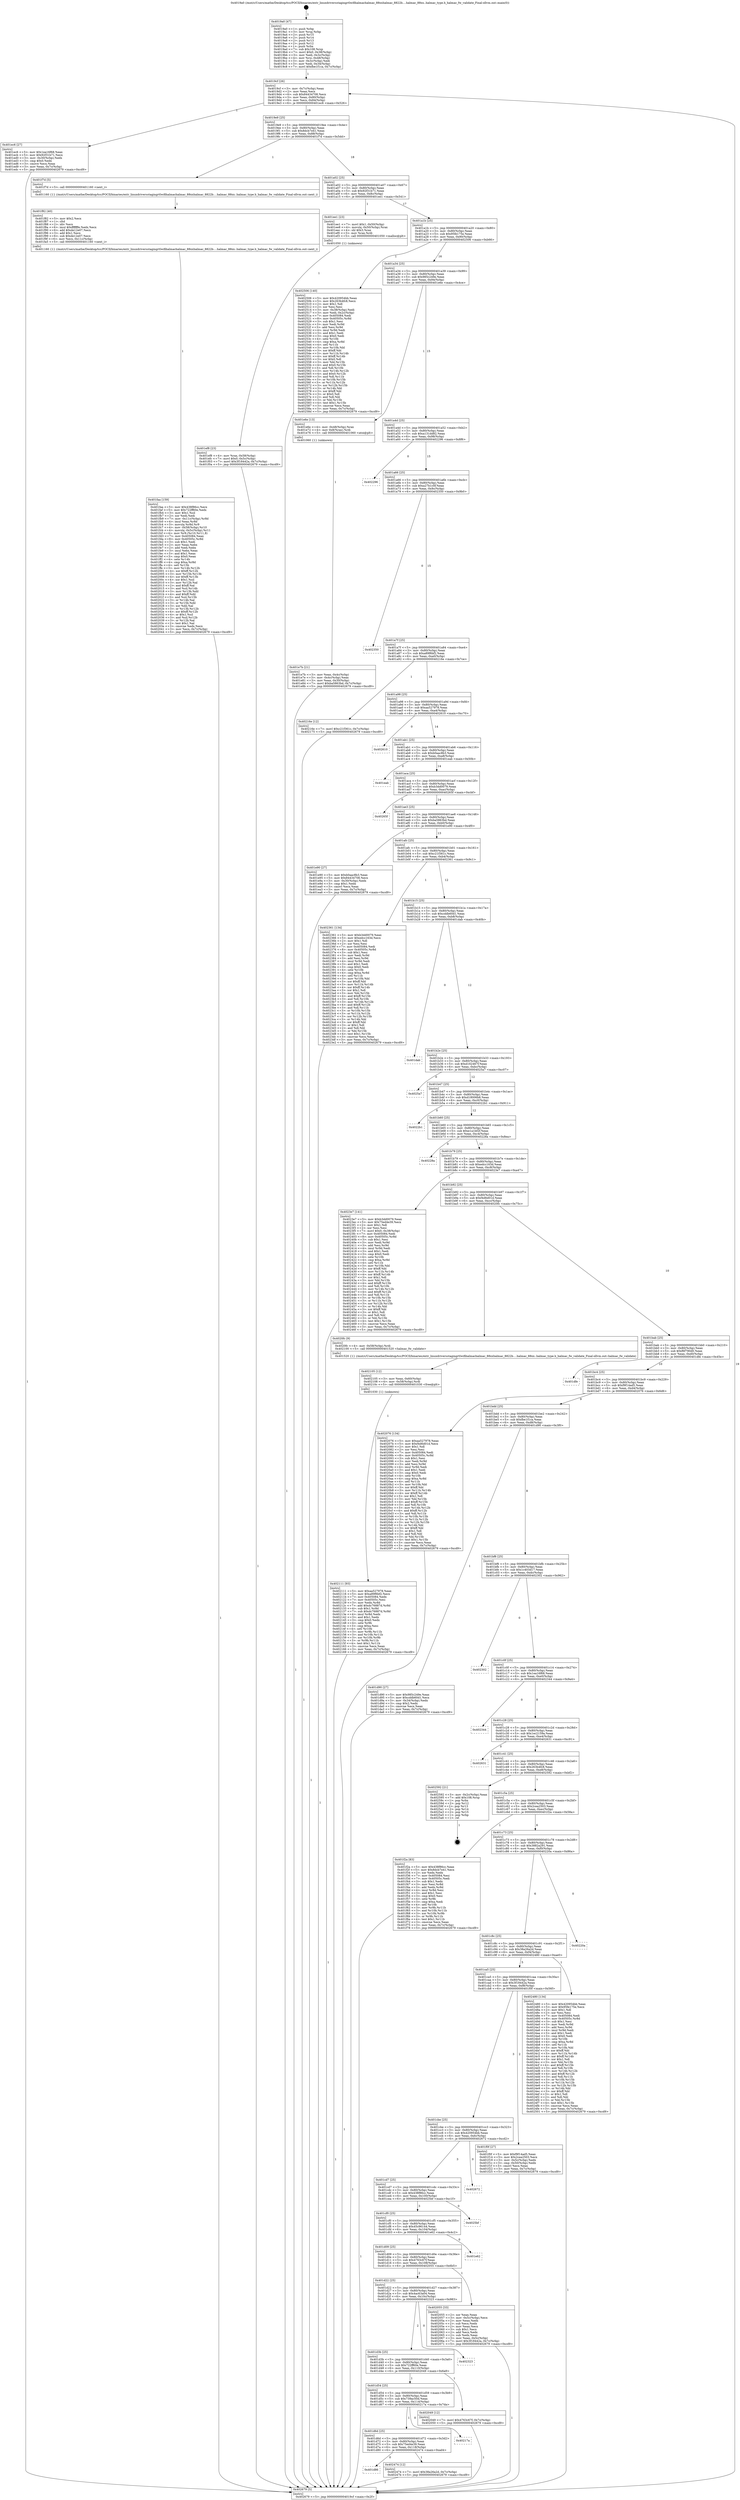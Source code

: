 digraph "0x4019a0" {
  label = "0x4019a0 (/mnt/c/Users/mathe/Desktop/tcc/POCII/binaries/extr_linuxdriversstagingrtlwifihalmachalmac_88xxhalmac_8822b....halmac_88xx..halmac_type.h_halmac_fw_validate_Final-ollvm.out::main(0))"
  labelloc = "t"
  node[shape=record]

  Entry [label="",width=0.3,height=0.3,shape=circle,fillcolor=black,style=filled]
  "0x4019cf" [label="{
     0x4019cf [26]\l
     | [instrs]\l
     &nbsp;&nbsp;0x4019cf \<+3\>: mov -0x7c(%rbp),%eax\l
     &nbsp;&nbsp;0x4019d2 \<+2\>: mov %eax,%ecx\l
     &nbsp;&nbsp;0x4019d4 \<+6\>: sub $0x84434708,%ecx\l
     &nbsp;&nbsp;0x4019da \<+3\>: mov %eax,-0x80(%rbp)\l
     &nbsp;&nbsp;0x4019dd \<+6\>: mov %ecx,-0x84(%rbp)\l
     &nbsp;&nbsp;0x4019e3 \<+6\>: je 0000000000401ec6 \<main+0x526\>\l
  }"]
  "0x401ec6" [label="{
     0x401ec6 [27]\l
     | [instrs]\l
     &nbsp;&nbsp;0x401ec6 \<+5\>: mov $0x1ea16f68,%eax\l
     &nbsp;&nbsp;0x401ecb \<+5\>: mov $0x92f31b71,%ecx\l
     &nbsp;&nbsp;0x401ed0 \<+3\>: mov -0x30(%rbp),%edx\l
     &nbsp;&nbsp;0x401ed3 \<+3\>: cmp $0x0,%edx\l
     &nbsp;&nbsp;0x401ed6 \<+3\>: cmove %ecx,%eax\l
     &nbsp;&nbsp;0x401ed9 \<+3\>: mov %eax,-0x7c(%rbp)\l
     &nbsp;&nbsp;0x401edc \<+5\>: jmp 0000000000402679 \<main+0xcd9\>\l
  }"]
  "0x4019e9" [label="{
     0x4019e9 [25]\l
     | [instrs]\l
     &nbsp;&nbsp;0x4019e9 \<+5\>: jmp 00000000004019ee \<main+0x4e\>\l
     &nbsp;&nbsp;0x4019ee \<+3\>: mov -0x80(%rbp),%eax\l
     &nbsp;&nbsp;0x4019f1 \<+5\>: sub $0x8dcb7e41,%eax\l
     &nbsp;&nbsp;0x4019f6 \<+6\>: mov %eax,-0x88(%rbp)\l
     &nbsp;&nbsp;0x4019fc \<+6\>: je 0000000000401f7d \<main+0x5dd\>\l
  }"]
  Exit [label="",width=0.3,height=0.3,shape=circle,fillcolor=black,style=filled,peripheries=2]
  "0x401f7d" [label="{
     0x401f7d [5]\l
     | [instrs]\l
     &nbsp;&nbsp;0x401f7d \<+5\>: call 0000000000401160 \<next_i\>\l
     | [calls]\l
     &nbsp;&nbsp;0x401160 \{1\} (/mnt/c/Users/mathe/Desktop/tcc/POCII/binaries/extr_linuxdriversstagingrtlwifihalmachalmac_88xxhalmac_8822b....halmac_88xx..halmac_type.h_halmac_fw_validate_Final-ollvm.out::next_i)\l
  }"]
  "0x401a02" [label="{
     0x401a02 [25]\l
     | [instrs]\l
     &nbsp;&nbsp;0x401a02 \<+5\>: jmp 0000000000401a07 \<main+0x67\>\l
     &nbsp;&nbsp;0x401a07 \<+3\>: mov -0x80(%rbp),%eax\l
     &nbsp;&nbsp;0x401a0a \<+5\>: sub $0x92f31b71,%eax\l
     &nbsp;&nbsp;0x401a0f \<+6\>: mov %eax,-0x8c(%rbp)\l
     &nbsp;&nbsp;0x401a15 \<+6\>: je 0000000000401ee1 \<main+0x541\>\l
  }"]
  "0x401d86" [label="{
     0x401d86\l
  }", style=dashed]
  "0x401ee1" [label="{
     0x401ee1 [23]\l
     | [instrs]\l
     &nbsp;&nbsp;0x401ee1 \<+7\>: movl $0x1,-0x50(%rbp)\l
     &nbsp;&nbsp;0x401ee8 \<+4\>: movslq -0x50(%rbp),%rax\l
     &nbsp;&nbsp;0x401eec \<+4\>: shl $0x3,%rax\l
     &nbsp;&nbsp;0x401ef0 \<+3\>: mov %rax,%rdi\l
     &nbsp;&nbsp;0x401ef3 \<+5\>: call 0000000000401050 \<malloc@plt\>\l
     | [calls]\l
     &nbsp;&nbsp;0x401050 \{1\} (unknown)\l
  }"]
  "0x401a1b" [label="{
     0x401a1b [25]\l
     | [instrs]\l
     &nbsp;&nbsp;0x401a1b \<+5\>: jmp 0000000000401a20 \<main+0x80\>\l
     &nbsp;&nbsp;0x401a20 \<+3\>: mov -0x80(%rbp),%eax\l
     &nbsp;&nbsp;0x401a23 \<+5\>: sub $0x95fe175e,%eax\l
     &nbsp;&nbsp;0x401a28 \<+6\>: mov %eax,-0x90(%rbp)\l
     &nbsp;&nbsp;0x401a2e \<+6\>: je 0000000000402506 \<main+0xb66\>\l
  }"]
  "0x402474" [label="{
     0x402474 [12]\l
     | [instrs]\l
     &nbsp;&nbsp;0x402474 \<+7\>: movl $0x38a26a2d,-0x7c(%rbp)\l
     &nbsp;&nbsp;0x40247b \<+5\>: jmp 0000000000402679 \<main+0xcd9\>\l
  }"]
  "0x402506" [label="{
     0x402506 [140]\l
     | [instrs]\l
     &nbsp;&nbsp;0x402506 \<+5\>: mov $0x420954bb,%eax\l
     &nbsp;&nbsp;0x40250b \<+5\>: mov $0x263b4fc8,%ecx\l
     &nbsp;&nbsp;0x402510 \<+2\>: mov $0x1,%dl\l
     &nbsp;&nbsp;0x402512 \<+2\>: xor %esi,%esi\l
     &nbsp;&nbsp;0x402514 \<+3\>: mov -0x38(%rbp),%edi\l
     &nbsp;&nbsp;0x402517 \<+3\>: mov %edi,-0x2c(%rbp)\l
     &nbsp;&nbsp;0x40251a \<+7\>: mov 0x405084,%edi\l
     &nbsp;&nbsp;0x402521 \<+8\>: mov 0x40505c,%r8d\l
     &nbsp;&nbsp;0x402529 \<+3\>: sub $0x1,%esi\l
     &nbsp;&nbsp;0x40252c \<+3\>: mov %edi,%r9d\l
     &nbsp;&nbsp;0x40252f \<+3\>: add %esi,%r9d\l
     &nbsp;&nbsp;0x402532 \<+4\>: imul %r9d,%edi\l
     &nbsp;&nbsp;0x402536 \<+3\>: and $0x1,%edi\l
     &nbsp;&nbsp;0x402539 \<+3\>: cmp $0x0,%edi\l
     &nbsp;&nbsp;0x40253c \<+4\>: sete %r10b\l
     &nbsp;&nbsp;0x402540 \<+4\>: cmp $0xa,%r8d\l
     &nbsp;&nbsp;0x402544 \<+4\>: setl %r11b\l
     &nbsp;&nbsp;0x402548 \<+3\>: mov %r10b,%bl\l
     &nbsp;&nbsp;0x40254b \<+3\>: xor $0xff,%bl\l
     &nbsp;&nbsp;0x40254e \<+3\>: mov %r11b,%r14b\l
     &nbsp;&nbsp;0x402551 \<+4\>: xor $0xff,%r14b\l
     &nbsp;&nbsp;0x402555 \<+3\>: xor $0x0,%dl\l
     &nbsp;&nbsp;0x402558 \<+3\>: mov %bl,%r15b\l
     &nbsp;&nbsp;0x40255b \<+4\>: and $0x0,%r15b\l
     &nbsp;&nbsp;0x40255f \<+3\>: and %dl,%r10b\l
     &nbsp;&nbsp;0x402562 \<+3\>: mov %r14b,%r12b\l
     &nbsp;&nbsp;0x402565 \<+4\>: and $0x0,%r12b\l
     &nbsp;&nbsp;0x402569 \<+3\>: and %dl,%r11b\l
     &nbsp;&nbsp;0x40256c \<+3\>: or %r10b,%r15b\l
     &nbsp;&nbsp;0x40256f \<+3\>: or %r11b,%r12b\l
     &nbsp;&nbsp;0x402572 \<+3\>: xor %r12b,%r15b\l
     &nbsp;&nbsp;0x402575 \<+3\>: or %r14b,%bl\l
     &nbsp;&nbsp;0x402578 \<+3\>: xor $0xff,%bl\l
     &nbsp;&nbsp;0x40257b \<+3\>: or $0x0,%dl\l
     &nbsp;&nbsp;0x40257e \<+2\>: and %dl,%bl\l
     &nbsp;&nbsp;0x402580 \<+3\>: or %bl,%r15b\l
     &nbsp;&nbsp;0x402583 \<+4\>: test $0x1,%r15b\l
     &nbsp;&nbsp;0x402587 \<+3\>: cmovne %ecx,%eax\l
     &nbsp;&nbsp;0x40258a \<+3\>: mov %eax,-0x7c(%rbp)\l
     &nbsp;&nbsp;0x40258d \<+5\>: jmp 0000000000402679 \<main+0xcd9\>\l
  }"]
  "0x401a34" [label="{
     0x401a34 [25]\l
     | [instrs]\l
     &nbsp;&nbsp;0x401a34 \<+5\>: jmp 0000000000401a39 \<main+0x99\>\l
     &nbsp;&nbsp;0x401a39 \<+3\>: mov -0x80(%rbp),%eax\l
     &nbsp;&nbsp;0x401a3c \<+5\>: sub $0x985c249e,%eax\l
     &nbsp;&nbsp;0x401a41 \<+6\>: mov %eax,-0x94(%rbp)\l
     &nbsp;&nbsp;0x401a47 \<+6\>: je 0000000000401e6e \<main+0x4ce\>\l
  }"]
  "0x401d6d" [label="{
     0x401d6d [25]\l
     | [instrs]\l
     &nbsp;&nbsp;0x401d6d \<+5\>: jmp 0000000000401d72 \<main+0x3d2\>\l
     &nbsp;&nbsp;0x401d72 \<+3\>: mov -0x80(%rbp),%eax\l
     &nbsp;&nbsp;0x401d75 \<+5\>: sub $0x75ed4e39,%eax\l
     &nbsp;&nbsp;0x401d7a \<+6\>: mov %eax,-0x118(%rbp)\l
     &nbsp;&nbsp;0x401d80 \<+6\>: je 0000000000402474 \<main+0xad4\>\l
  }"]
  "0x401e6e" [label="{
     0x401e6e [13]\l
     | [instrs]\l
     &nbsp;&nbsp;0x401e6e \<+4\>: mov -0x48(%rbp),%rax\l
     &nbsp;&nbsp;0x401e72 \<+4\>: mov 0x8(%rax),%rdi\l
     &nbsp;&nbsp;0x401e76 \<+5\>: call 0000000000401060 \<atoi@plt\>\l
     | [calls]\l
     &nbsp;&nbsp;0x401060 \{1\} (unknown)\l
  }"]
  "0x401a4d" [label="{
     0x401a4d [25]\l
     | [instrs]\l
     &nbsp;&nbsp;0x401a4d \<+5\>: jmp 0000000000401a52 \<main+0xb2\>\l
     &nbsp;&nbsp;0x401a52 \<+3\>: mov -0x80(%rbp),%eax\l
     &nbsp;&nbsp;0x401a55 \<+5\>: sub $0xa131dd82,%eax\l
     &nbsp;&nbsp;0x401a5a \<+6\>: mov %eax,-0x98(%rbp)\l
     &nbsp;&nbsp;0x401a60 \<+6\>: je 0000000000402296 \<main+0x8f6\>\l
  }"]
  "0x40217a" [label="{
     0x40217a\l
  }", style=dashed]
  "0x402296" [label="{
     0x402296\l
  }", style=dashed]
  "0x401a66" [label="{
     0x401a66 [25]\l
     | [instrs]\l
     &nbsp;&nbsp;0x401a66 \<+5\>: jmp 0000000000401a6b \<main+0xcb\>\l
     &nbsp;&nbsp;0x401a6b \<+3\>: mov -0x80(%rbp),%eax\l
     &nbsp;&nbsp;0x401a6e \<+5\>: sub $0xa27b1c0f,%eax\l
     &nbsp;&nbsp;0x401a73 \<+6\>: mov %eax,-0x9c(%rbp)\l
     &nbsp;&nbsp;0x401a79 \<+6\>: je 0000000000402350 \<main+0x9b0\>\l
  }"]
  "0x402111" [label="{
     0x402111 [93]\l
     | [instrs]\l
     &nbsp;&nbsp;0x402111 \<+5\>: mov $0xaa527978,%eax\l
     &nbsp;&nbsp;0x402116 \<+5\>: mov $0xa89f6bf2,%ecx\l
     &nbsp;&nbsp;0x40211b \<+7\>: mov 0x405084,%edx\l
     &nbsp;&nbsp;0x402122 \<+7\>: mov 0x40505c,%esi\l
     &nbsp;&nbsp;0x402129 \<+3\>: mov %edx,%r8d\l
     &nbsp;&nbsp;0x40212c \<+7\>: add $0xdc76887d,%r8d\l
     &nbsp;&nbsp;0x402133 \<+4\>: sub $0x1,%r8d\l
     &nbsp;&nbsp;0x402137 \<+7\>: sub $0xdc76887d,%r8d\l
     &nbsp;&nbsp;0x40213e \<+4\>: imul %r8d,%edx\l
     &nbsp;&nbsp;0x402142 \<+3\>: and $0x1,%edx\l
     &nbsp;&nbsp;0x402145 \<+3\>: cmp $0x0,%edx\l
     &nbsp;&nbsp;0x402148 \<+4\>: sete %r9b\l
     &nbsp;&nbsp;0x40214c \<+3\>: cmp $0xa,%esi\l
     &nbsp;&nbsp;0x40214f \<+4\>: setl %r10b\l
     &nbsp;&nbsp;0x402153 \<+3\>: mov %r9b,%r11b\l
     &nbsp;&nbsp;0x402156 \<+3\>: and %r10b,%r11b\l
     &nbsp;&nbsp;0x402159 \<+3\>: xor %r10b,%r9b\l
     &nbsp;&nbsp;0x40215c \<+3\>: or %r9b,%r11b\l
     &nbsp;&nbsp;0x40215f \<+4\>: test $0x1,%r11b\l
     &nbsp;&nbsp;0x402163 \<+3\>: cmovne %ecx,%eax\l
     &nbsp;&nbsp;0x402166 \<+3\>: mov %eax,-0x7c(%rbp)\l
     &nbsp;&nbsp;0x402169 \<+5\>: jmp 0000000000402679 \<main+0xcd9\>\l
  }"]
  "0x402350" [label="{
     0x402350\l
  }", style=dashed]
  "0x401a7f" [label="{
     0x401a7f [25]\l
     | [instrs]\l
     &nbsp;&nbsp;0x401a7f \<+5\>: jmp 0000000000401a84 \<main+0xe4\>\l
     &nbsp;&nbsp;0x401a84 \<+3\>: mov -0x80(%rbp),%eax\l
     &nbsp;&nbsp;0x401a87 \<+5\>: sub $0xa89f6bf2,%eax\l
     &nbsp;&nbsp;0x401a8c \<+6\>: mov %eax,-0xa0(%rbp)\l
     &nbsp;&nbsp;0x401a92 \<+6\>: je 000000000040216e \<main+0x7ce\>\l
  }"]
  "0x402105" [label="{
     0x402105 [12]\l
     | [instrs]\l
     &nbsp;&nbsp;0x402105 \<+3\>: mov %eax,-0x60(%rbp)\l
     &nbsp;&nbsp;0x402108 \<+4\>: mov -0x58(%rbp),%rdi\l
     &nbsp;&nbsp;0x40210c \<+5\>: call 0000000000401030 \<free@plt\>\l
     | [calls]\l
     &nbsp;&nbsp;0x401030 \{1\} (unknown)\l
  }"]
  "0x40216e" [label="{
     0x40216e [12]\l
     | [instrs]\l
     &nbsp;&nbsp;0x40216e \<+7\>: movl $0xc21f361c,-0x7c(%rbp)\l
     &nbsp;&nbsp;0x402175 \<+5\>: jmp 0000000000402679 \<main+0xcd9\>\l
  }"]
  "0x401a98" [label="{
     0x401a98 [25]\l
     | [instrs]\l
     &nbsp;&nbsp;0x401a98 \<+5\>: jmp 0000000000401a9d \<main+0xfd\>\l
     &nbsp;&nbsp;0x401a9d \<+3\>: mov -0x80(%rbp),%eax\l
     &nbsp;&nbsp;0x401aa0 \<+5\>: sub $0xaa527978,%eax\l
     &nbsp;&nbsp;0x401aa5 \<+6\>: mov %eax,-0xa4(%rbp)\l
     &nbsp;&nbsp;0x401aab \<+6\>: je 0000000000402610 \<main+0xc70\>\l
  }"]
  "0x401d54" [label="{
     0x401d54 [25]\l
     | [instrs]\l
     &nbsp;&nbsp;0x401d54 \<+5\>: jmp 0000000000401d59 \<main+0x3b9\>\l
     &nbsp;&nbsp;0x401d59 \<+3\>: mov -0x80(%rbp),%eax\l
     &nbsp;&nbsp;0x401d5c \<+5\>: sub $0x739ac50d,%eax\l
     &nbsp;&nbsp;0x401d61 \<+6\>: mov %eax,-0x114(%rbp)\l
     &nbsp;&nbsp;0x401d67 \<+6\>: je 000000000040217a \<main+0x7da\>\l
  }"]
  "0x402610" [label="{
     0x402610\l
  }", style=dashed]
  "0x401ab1" [label="{
     0x401ab1 [25]\l
     | [instrs]\l
     &nbsp;&nbsp;0x401ab1 \<+5\>: jmp 0000000000401ab6 \<main+0x116\>\l
     &nbsp;&nbsp;0x401ab6 \<+3\>: mov -0x80(%rbp),%eax\l
     &nbsp;&nbsp;0x401ab9 \<+5\>: sub $0xb0aac8b3,%eax\l
     &nbsp;&nbsp;0x401abe \<+6\>: mov %eax,-0xa8(%rbp)\l
     &nbsp;&nbsp;0x401ac4 \<+6\>: je 0000000000401eab \<main+0x50b\>\l
  }"]
  "0x402049" [label="{
     0x402049 [12]\l
     | [instrs]\l
     &nbsp;&nbsp;0x402049 \<+7\>: movl $0x4763c67f,-0x7c(%rbp)\l
     &nbsp;&nbsp;0x402050 \<+5\>: jmp 0000000000402679 \<main+0xcd9\>\l
  }"]
  "0x401eab" [label="{
     0x401eab\l
  }", style=dashed]
  "0x401aca" [label="{
     0x401aca [25]\l
     | [instrs]\l
     &nbsp;&nbsp;0x401aca \<+5\>: jmp 0000000000401acf \<main+0x12f\>\l
     &nbsp;&nbsp;0x401acf \<+3\>: mov -0x80(%rbp),%eax\l
     &nbsp;&nbsp;0x401ad2 \<+5\>: sub $0xb3dd0079,%eax\l
     &nbsp;&nbsp;0x401ad7 \<+6\>: mov %eax,-0xac(%rbp)\l
     &nbsp;&nbsp;0x401add \<+6\>: je 000000000040265f \<main+0xcbf\>\l
  }"]
  "0x401d3b" [label="{
     0x401d3b [25]\l
     | [instrs]\l
     &nbsp;&nbsp;0x401d3b \<+5\>: jmp 0000000000401d40 \<main+0x3a0\>\l
     &nbsp;&nbsp;0x401d40 \<+3\>: mov -0x80(%rbp),%eax\l
     &nbsp;&nbsp;0x401d43 \<+5\>: sub $0x722ff60e,%eax\l
     &nbsp;&nbsp;0x401d48 \<+6\>: mov %eax,-0x110(%rbp)\l
     &nbsp;&nbsp;0x401d4e \<+6\>: je 0000000000402049 \<main+0x6a9\>\l
  }"]
  "0x40265f" [label="{
     0x40265f\l
  }", style=dashed]
  "0x401ae3" [label="{
     0x401ae3 [25]\l
     | [instrs]\l
     &nbsp;&nbsp;0x401ae3 \<+5\>: jmp 0000000000401ae8 \<main+0x148\>\l
     &nbsp;&nbsp;0x401ae8 \<+3\>: mov -0x80(%rbp),%eax\l
     &nbsp;&nbsp;0x401aeb \<+5\>: sub $0xba5863bd,%eax\l
     &nbsp;&nbsp;0x401af0 \<+6\>: mov %eax,-0xb0(%rbp)\l
     &nbsp;&nbsp;0x401af6 \<+6\>: je 0000000000401e90 \<main+0x4f0\>\l
  }"]
  "0x402323" [label="{
     0x402323\l
  }", style=dashed]
  "0x401e90" [label="{
     0x401e90 [27]\l
     | [instrs]\l
     &nbsp;&nbsp;0x401e90 \<+5\>: mov $0xb0aac8b3,%eax\l
     &nbsp;&nbsp;0x401e95 \<+5\>: mov $0x84434708,%ecx\l
     &nbsp;&nbsp;0x401e9a \<+3\>: mov -0x30(%rbp),%edx\l
     &nbsp;&nbsp;0x401e9d \<+3\>: cmp $0x1,%edx\l
     &nbsp;&nbsp;0x401ea0 \<+3\>: cmovl %ecx,%eax\l
     &nbsp;&nbsp;0x401ea3 \<+3\>: mov %eax,-0x7c(%rbp)\l
     &nbsp;&nbsp;0x401ea6 \<+5\>: jmp 0000000000402679 \<main+0xcd9\>\l
  }"]
  "0x401afc" [label="{
     0x401afc [25]\l
     | [instrs]\l
     &nbsp;&nbsp;0x401afc \<+5\>: jmp 0000000000401b01 \<main+0x161\>\l
     &nbsp;&nbsp;0x401b01 \<+3\>: mov -0x80(%rbp),%eax\l
     &nbsp;&nbsp;0x401b04 \<+5\>: sub $0xc21f361c,%eax\l
     &nbsp;&nbsp;0x401b09 \<+6\>: mov %eax,-0xb4(%rbp)\l
     &nbsp;&nbsp;0x401b0f \<+6\>: je 0000000000402361 \<main+0x9c1\>\l
  }"]
  "0x401d22" [label="{
     0x401d22 [25]\l
     | [instrs]\l
     &nbsp;&nbsp;0x401d22 \<+5\>: jmp 0000000000401d27 \<main+0x387\>\l
     &nbsp;&nbsp;0x401d27 \<+3\>: mov -0x80(%rbp),%eax\l
     &nbsp;&nbsp;0x401d2a \<+5\>: sub $0x4ac63a04,%eax\l
     &nbsp;&nbsp;0x401d2f \<+6\>: mov %eax,-0x10c(%rbp)\l
     &nbsp;&nbsp;0x401d35 \<+6\>: je 0000000000402323 \<main+0x983\>\l
  }"]
  "0x402361" [label="{
     0x402361 [134]\l
     | [instrs]\l
     &nbsp;&nbsp;0x402361 \<+5\>: mov $0xb3dd0079,%eax\l
     &nbsp;&nbsp;0x402366 \<+5\>: mov $0xedcc163d,%ecx\l
     &nbsp;&nbsp;0x40236b \<+2\>: mov $0x1,%dl\l
     &nbsp;&nbsp;0x40236d \<+2\>: xor %esi,%esi\l
     &nbsp;&nbsp;0x40236f \<+7\>: mov 0x405084,%edi\l
     &nbsp;&nbsp;0x402376 \<+8\>: mov 0x40505c,%r8d\l
     &nbsp;&nbsp;0x40237e \<+3\>: sub $0x1,%esi\l
     &nbsp;&nbsp;0x402381 \<+3\>: mov %edi,%r9d\l
     &nbsp;&nbsp;0x402384 \<+3\>: add %esi,%r9d\l
     &nbsp;&nbsp;0x402387 \<+4\>: imul %r9d,%edi\l
     &nbsp;&nbsp;0x40238b \<+3\>: and $0x1,%edi\l
     &nbsp;&nbsp;0x40238e \<+3\>: cmp $0x0,%edi\l
     &nbsp;&nbsp;0x402391 \<+4\>: sete %r10b\l
     &nbsp;&nbsp;0x402395 \<+4\>: cmp $0xa,%r8d\l
     &nbsp;&nbsp;0x402399 \<+4\>: setl %r11b\l
     &nbsp;&nbsp;0x40239d \<+3\>: mov %r10b,%bl\l
     &nbsp;&nbsp;0x4023a0 \<+3\>: xor $0xff,%bl\l
     &nbsp;&nbsp;0x4023a3 \<+3\>: mov %r11b,%r14b\l
     &nbsp;&nbsp;0x4023a6 \<+4\>: xor $0xff,%r14b\l
     &nbsp;&nbsp;0x4023aa \<+3\>: xor $0x1,%dl\l
     &nbsp;&nbsp;0x4023ad \<+3\>: mov %bl,%r15b\l
     &nbsp;&nbsp;0x4023b0 \<+4\>: and $0xff,%r15b\l
     &nbsp;&nbsp;0x4023b4 \<+3\>: and %dl,%r10b\l
     &nbsp;&nbsp;0x4023b7 \<+3\>: mov %r14b,%r12b\l
     &nbsp;&nbsp;0x4023ba \<+4\>: and $0xff,%r12b\l
     &nbsp;&nbsp;0x4023be \<+3\>: and %dl,%r11b\l
     &nbsp;&nbsp;0x4023c1 \<+3\>: or %r10b,%r15b\l
     &nbsp;&nbsp;0x4023c4 \<+3\>: or %r11b,%r12b\l
     &nbsp;&nbsp;0x4023c7 \<+3\>: xor %r12b,%r15b\l
     &nbsp;&nbsp;0x4023ca \<+3\>: or %r14b,%bl\l
     &nbsp;&nbsp;0x4023cd \<+3\>: xor $0xff,%bl\l
     &nbsp;&nbsp;0x4023d0 \<+3\>: or $0x1,%dl\l
     &nbsp;&nbsp;0x4023d3 \<+2\>: and %dl,%bl\l
     &nbsp;&nbsp;0x4023d5 \<+3\>: or %bl,%r15b\l
     &nbsp;&nbsp;0x4023d8 \<+4\>: test $0x1,%r15b\l
     &nbsp;&nbsp;0x4023dc \<+3\>: cmovne %ecx,%eax\l
     &nbsp;&nbsp;0x4023df \<+3\>: mov %eax,-0x7c(%rbp)\l
     &nbsp;&nbsp;0x4023e2 \<+5\>: jmp 0000000000402679 \<main+0xcd9\>\l
  }"]
  "0x401b15" [label="{
     0x401b15 [25]\l
     | [instrs]\l
     &nbsp;&nbsp;0x401b15 \<+5\>: jmp 0000000000401b1a \<main+0x17a\>\l
     &nbsp;&nbsp;0x401b1a \<+3\>: mov -0x80(%rbp),%eax\l
     &nbsp;&nbsp;0x401b1d \<+5\>: sub $0xcddb60d1,%eax\l
     &nbsp;&nbsp;0x401b22 \<+6\>: mov %eax,-0xb8(%rbp)\l
     &nbsp;&nbsp;0x401b28 \<+6\>: je 0000000000401dab \<main+0x40b\>\l
  }"]
  "0x402055" [label="{
     0x402055 [33]\l
     | [instrs]\l
     &nbsp;&nbsp;0x402055 \<+2\>: xor %eax,%eax\l
     &nbsp;&nbsp;0x402057 \<+3\>: mov -0x5c(%rbp),%ecx\l
     &nbsp;&nbsp;0x40205a \<+2\>: mov %eax,%edx\l
     &nbsp;&nbsp;0x40205c \<+2\>: sub %ecx,%edx\l
     &nbsp;&nbsp;0x40205e \<+2\>: mov %eax,%ecx\l
     &nbsp;&nbsp;0x402060 \<+3\>: sub $0x1,%ecx\l
     &nbsp;&nbsp;0x402063 \<+2\>: add %ecx,%edx\l
     &nbsp;&nbsp;0x402065 \<+2\>: sub %edx,%eax\l
     &nbsp;&nbsp;0x402067 \<+3\>: mov %eax,-0x5c(%rbp)\l
     &nbsp;&nbsp;0x40206a \<+7\>: movl $0x3f18442a,-0x7c(%rbp)\l
     &nbsp;&nbsp;0x402071 \<+5\>: jmp 0000000000402679 \<main+0xcd9\>\l
  }"]
  "0x401dab" [label="{
     0x401dab\l
  }", style=dashed]
  "0x401b2e" [label="{
     0x401b2e [25]\l
     | [instrs]\l
     &nbsp;&nbsp;0x401b2e \<+5\>: jmp 0000000000401b33 \<main+0x193\>\l
     &nbsp;&nbsp;0x401b33 \<+3\>: mov -0x80(%rbp),%eax\l
     &nbsp;&nbsp;0x401b36 \<+5\>: sub $0xd162467f,%eax\l
     &nbsp;&nbsp;0x401b3b \<+6\>: mov %eax,-0xbc(%rbp)\l
     &nbsp;&nbsp;0x401b41 \<+6\>: je 00000000004025a7 \<main+0xc07\>\l
  }"]
  "0x401d09" [label="{
     0x401d09 [25]\l
     | [instrs]\l
     &nbsp;&nbsp;0x401d09 \<+5\>: jmp 0000000000401d0e \<main+0x36e\>\l
     &nbsp;&nbsp;0x401d0e \<+3\>: mov -0x80(%rbp),%eax\l
     &nbsp;&nbsp;0x401d11 \<+5\>: sub $0x4763c67f,%eax\l
     &nbsp;&nbsp;0x401d16 \<+6\>: mov %eax,-0x108(%rbp)\l
     &nbsp;&nbsp;0x401d1c \<+6\>: je 0000000000402055 \<main+0x6b5\>\l
  }"]
  "0x4025a7" [label="{
     0x4025a7\l
  }", style=dashed]
  "0x401b47" [label="{
     0x401b47 [25]\l
     | [instrs]\l
     &nbsp;&nbsp;0x401b47 \<+5\>: jmp 0000000000401b4c \<main+0x1ac\>\l
     &nbsp;&nbsp;0x401b4c \<+3\>: mov -0x80(%rbp),%eax\l
     &nbsp;&nbsp;0x401b4f \<+5\>: sub $0xd18006b8,%eax\l
     &nbsp;&nbsp;0x401b54 \<+6\>: mov %eax,-0xc0(%rbp)\l
     &nbsp;&nbsp;0x401b5a \<+6\>: je 00000000004022b1 \<main+0x911\>\l
  }"]
  "0x401e62" [label="{
     0x401e62\l
  }", style=dashed]
  "0x4022b1" [label="{
     0x4022b1\l
  }", style=dashed]
  "0x401b60" [label="{
     0x401b60 [25]\l
     | [instrs]\l
     &nbsp;&nbsp;0x401b60 \<+5\>: jmp 0000000000401b65 \<main+0x1c5\>\l
     &nbsp;&nbsp;0x401b65 \<+3\>: mov -0x80(%rbp),%eax\l
     &nbsp;&nbsp;0x401b68 \<+5\>: sub $0xe1a1bf2f,%eax\l
     &nbsp;&nbsp;0x401b6d \<+6\>: mov %eax,-0xc4(%rbp)\l
     &nbsp;&nbsp;0x401b73 \<+6\>: je 000000000040228a \<main+0x8ea\>\l
  }"]
  "0x401cf0" [label="{
     0x401cf0 [25]\l
     | [instrs]\l
     &nbsp;&nbsp;0x401cf0 \<+5\>: jmp 0000000000401cf5 \<main+0x355\>\l
     &nbsp;&nbsp;0x401cf5 \<+3\>: mov -0x80(%rbp),%eax\l
     &nbsp;&nbsp;0x401cf8 \<+5\>: sub $0x45c96144,%eax\l
     &nbsp;&nbsp;0x401cfd \<+6\>: mov %eax,-0x104(%rbp)\l
     &nbsp;&nbsp;0x401d03 \<+6\>: je 0000000000401e62 \<main+0x4c2\>\l
  }"]
  "0x40228a" [label="{
     0x40228a\l
  }", style=dashed]
  "0x401b79" [label="{
     0x401b79 [25]\l
     | [instrs]\l
     &nbsp;&nbsp;0x401b79 \<+5\>: jmp 0000000000401b7e \<main+0x1de\>\l
     &nbsp;&nbsp;0x401b7e \<+3\>: mov -0x80(%rbp),%eax\l
     &nbsp;&nbsp;0x401b81 \<+5\>: sub $0xedcc163d,%eax\l
     &nbsp;&nbsp;0x401b86 \<+6\>: mov %eax,-0xc8(%rbp)\l
     &nbsp;&nbsp;0x401b8c \<+6\>: je 00000000004023e7 \<main+0xa47\>\l
  }"]
  "0x4025bf" [label="{
     0x4025bf\l
  }", style=dashed]
  "0x4023e7" [label="{
     0x4023e7 [141]\l
     | [instrs]\l
     &nbsp;&nbsp;0x4023e7 \<+5\>: mov $0xb3dd0079,%eax\l
     &nbsp;&nbsp;0x4023ec \<+5\>: mov $0x75ed4e39,%ecx\l
     &nbsp;&nbsp;0x4023f1 \<+2\>: mov $0x1,%dl\l
     &nbsp;&nbsp;0x4023f3 \<+2\>: xor %esi,%esi\l
     &nbsp;&nbsp;0x4023f5 \<+7\>: movl $0x0,-0x38(%rbp)\l
     &nbsp;&nbsp;0x4023fc \<+7\>: mov 0x405084,%edi\l
     &nbsp;&nbsp;0x402403 \<+8\>: mov 0x40505c,%r8d\l
     &nbsp;&nbsp;0x40240b \<+3\>: sub $0x1,%esi\l
     &nbsp;&nbsp;0x40240e \<+3\>: mov %edi,%r9d\l
     &nbsp;&nbsp;0x402411 \<+3\>: add %esi,%r9d\l
     &nbsp;&nbsp;0x402414 \<+4\>: imul %r9d,%edi\l
     &nbsp;&nbsp;0x402418 \<+3\>: and $0x1,%edi\l
     &nbsp;&nbsp;0x40241b \<+3\>: cmp $0x0,%edi\l
     &nbsp;&nbsp;0x40241e \<+4\>: sete %r10b\l
     &nbsp;&nbsp;0x402422 \<+4\>: cmp $0xa,%r8d\l
     &nbsp;&nbsp;0x402426 \<+4\>: setl %r11b\l
     &nbsp;&nbsp;0x40242a \<+3\>: mov %r10b,%bl\l
     &nbsp;&nbsp;0x40242d \<+3\>: xor $0xff,%bl\l
     &nbsp;&nbsp;0x402430 \<+3\>: mov %r11b,%r14b\l
     &nbsp;&nbsp;0x402433 \<+4\>: xor $0xff,%r14b\l
     &nbsp;&nbsp;0x402437 \<+3\>: xor $0x1,%dl\l
     &nbsp;&nbsp;0x40243a \<+3\>: mov %bl,%r15b\l
     &nbsp;&nbsp;0x40243d \<+4\>: and $0xff,%r15b\l
     &nbsp;&nbsp;0x402441 \<+3\>: and %dl,%r10b\l
     &nbsp;&nbsp;0x402444 \<+3\>: mov %r14b,%r12b\l
     &nbsp;&nbsp;0x402447 \<+4\>: and $0xff,%r12b\l
     &nbsp;&nbsp;0x40244b \<+3\>: and %dl,%r11b\l
     &nbsp;&nbsp;0x40244e \<+3\>: or %r10b,%r15b\l
     &nbsp;&nbsp;0x402451 \<+3\>: or %r11b,%r12b\l
     &nbsp;&nbsp;0x402454 \<+3\>: xor %r12b,%r15b\l
     &nbsp;&nbsp;0x402457 \<+3\>: or %r14b,%bl\l
     &nbsp;&nbsp;0x40245a \<+3\>: xor $0xff,%bl\l
     &nbsp;&nbsp;0x40245d \<+3\>: or $0x1,%dl\l
     &nbsp;&nbsp;0x402460 \<+2\>: and %dl,%bl\l
     &nbsp;&nbsp;0x402462 \<+3\>: or %bl,%r15b\l
     &nbsp;&nbsp;0x402465 \<+4\>: test $0x1,%r15b\l
     &nbsp;&nbsp;0x402469 \<+3\>: cmovne %ecx,%eax\l
     &nbsp;&nbsp;0x40246c \<+3\>: mov %eax,-0x7c(%rbp)\l
     &nbsp;&nbsp;0x40246f \<+5\>: jmp 0000000000402679 \<main+0xcd9\>\l
  }"]
  "0x401b92" [label="{
     0x401b92 [25]\l
     | [instrs]\l
     &nbsp;&nbsp;0x401b92 \<+5\>: jmp 0000000000401b97 \<main+0x1f7\>\l
     &nbsp;&nbsp;0x401b97 \<+3\>: mov -0x80(%rbp),%eax\l
     &nbsp;&nbsp;0x401b9a \<+5\>: sub $0xf4d6d01d,%eax\l
     &nbsp;&nbsp;0x401b9f \<+6\>: mov %eax,-0xcc(%rbp)\l
     &nbsp;&nbsp;0x401ba5 \<+6\>: je 00000000004020fc \<main+0x75c\>\l
  }"]
  "0x401cd7" [label="{
     0x401cd7 [25]\l
     | [instrs]\l
     &nbsp;&nbsp;0x401cd7 \<+5\>: jmp 0000000000401cdc \<main+0x33c\>\l
     &nbsp;&nbsp;0x401cdc \<+3\>: mov -0x80(%rbp),%eax\l
     &nbsp;&nbsp;0x401cdf \<+5\>: sub $0x438f86cc,%eax\l
     &nbsp;&nbsp;0x401ce4 \<+6\>: mov %eax,-0x100(%rbp)\l
     &nbsp;&nbsp;0x401cea \<+6\>: je 00000000004025bf \<main+0xc1f\>\l
  }"]
  "0x4020fc" [label="{
     0x4020fc [9]\l
     | [instrs]\l
     &nbsp;&nbsp;0x4020fc \<+4\>: mov -0x58(%rbp),%rdi\l
     &nbsp;&nbsp;0x402100 \<+5\>: call 0000000000401520 \<halmac_fw_validate\>\l
     | [calls]\l
     &nbsp;&nbsp;0x401520 \{1\} (/mnt/c/Users/mathe/Desktop/tcc/POCII/binaries/extr_linuxdriversstagingrtlwifihalmachalmac_88xxhalmac_8822b....halmac_88xx..halmac_type.h_halmac_fw_validate_Final-ollvm.out::halmac_fw_validate)\l
  }"]
  "0x401bab" [label="{
     0x401bab [25]\l
     | [instrs]\l
     &nbsp;&nbsp;0x401bab \<+5\>: jmp 0000000000401bb0 \<main+0x210\>\l
     &nbsp;&nbsp;0x401bb0 \<+3\>: mov -0x80(%rbp),%eax\l
     &nbsp;&nbsp;0x401bb3 \<+5\>: sub $0xf6f790d0,%eax\l
     &nbsp;&nbsp;0x401bb8 \<+6\>: mov %eax,-0xd0(%rbp)\l
     &nbsp;&nbsp;0x401bbe \<+6\>: je 0000000000401dfe \<main+0x45e\>\l
  }"]
  "0x402672" [label="{
     0x402672\l
  }", style=dashed]
  "0x401dfe" [label="{
     0x401dfe\l
  }", style=dashed]
  "0x401bc4" [label="{
     0x401bc4 [25]\l
     | [instrs]\l
     &nbsp;&nbsp;0x401bc4 \<+5\>: jmp 0000000000401bc9 \<main+0x229\>\l
     &nbsp;&nbsp;0x401bc9 \<+3\>: mov -0x80(%rbp),%eax\l
     &nbsp;&nbsp;0x401bcc \<+5\>: sub $0xf9f14ad5,%eax\l
     &nbsp;&nbsp;0x401bd1 \<+6\>: mov %eax,-0xd4(%rbp)\l
     &nbsp;&nbsp;0x401bd7 \<+6\>: je 0000000000402076 \<main+0x6d6\>\l
  }"]
  "0x401faa" [label="{
     0x401faa [159]\l
     | [instrs]\l
     &nbsp;&nbsp;0x401faa \<+5\>: mov $0x438f86cc,%ecx\l
     &nbsp;&nbsp;0x401faf \<+5\>: mov $0x722ff60e,%edx\l
     &nbsp;&nbsp;0x401fb4 \<+3\>: mov $0x1,%sil\l
     &nbsp;&nbsp;0x401fb7 \<+2\>: xor %edi,%edi\l
     &nbsp;&nbsp;0x401fb9 \<+7\>: mov -0x11c(%rbp),%r8d\l
     &nbsp;&nbsp;0x401fc0 \<+4\>: imul %eax,%r8d\l
     &nbsp;&nbsp;0x401fc4 \<+3\>: movslq %r8d,%r9\l
     &nbsp;&nbsp;0x401fc7 \<+4\>: mov -0x58(%rbp),%r10\l
     &nbsp;&nbsp;0x401fcb \<+4\>: movslq -0x5c(%rbp),%r11\l
     &nbsp;&nbsp;0x401fcf \<+4\>: mov %r9,(%r10,%r11,8)\l
     &nbsp;&nbsp;0x401fd3 \<+7\>: mov 0x405084,%eax\l
     &nbsp;&nbsp;0x401fda \<+8\>: mov 0x40505c,%r8d\l
     &nbsp;&nbsp;0x401fe2 \<+3\>: sub $0x1,%edi\l
     &nbsp;&nbsp;0x401fe5 \<+2\>: mov %eax,%ebx\l
     &nbsp;&nbsp;0x401fe7 \<+2\>: add %edi,%ebx\l
     &nbsp;&nbsp;0x401fe9 \<+3\>: imul %ebx,%eax\l
     &nbsp;&nbsp;0x401fec \<+3\>: and $0x1,%eax\l
     &nbsp;&nbsp;0x401fef \<+3\>: cmp $0x0,%eax\l
     &nbsp;&nbsp;0x401ff2 \<+4\>: sete %r14b\l
     &nbsp;&nbsp;0x401ff6 \<+4\>: cmp $0xa,%r8d\l
     &nbsp;&nbsp;0x401ffa \<+4\>: setl %r15b\l
     &nbsp;&nbsp;0x401ffe \<+3\>: mov %r14b,%r12b\l
     &nbsp;&nbsp;0x402001 \<+4\>: xor $0xff,%r12b\l
     &nbsp;&nbsp;0x402005 \<+3\>: mov %r15b,%r13b\l
     &nbsp;&nbsp;0x402008 \<+4\>: xor $0xff,%r13b\l
     &nbsp;&nbsp;0x40200c \<+4\>: xor $0x1,%sil\l
     &nbsp;&nbsp;0x402010 \<+3\>: mov %r12b,%al\l
     &nbsp;&nbsp;0x402013 \<+2\>: and $0xff,%al\l
     &nbsp;&nbsp;0x402015 \<+3\>: and %sil,%r14b\l
     &nbsp;&nbsp;0x402018 \<+3\>: mov %r13b,%dil\l
     &nbsp;&nbsp;0x40201b \<+4\>: and $0xff,%dil\l
     &nbsp;&nbsp;0x40201f \<+3\>: and %sil,%r15b\l
     &nbsp;&nbsp;0x402022 \<+3\>: or %r14b,%al\l
     &nbsp;&nbsp;0x402025 \<+3\>: or %r15b,%dil\l
     &nbsp;&nbsp;0x402028 \<+3\>: xor %dil,%al\l
     &nbsp;&nbsp;0x40202b \<+3\>: or %r13b,%r12b\l
     &nbsp;&nbsp;0x40202e \<+4\>: xor $0xff,%r12b\l
     &nbsp;&nbsp;0x402032 \<+4\>: or $0x1,%sil\l
     &nbsp;&nbsp;0x402036 \<+3\>: and %sil,%r12b\l
     &nbsp;&nbsp;0x402039 \<+3\>: or %r12b,%al\l
     &nbsp;&nbsp;0x40203c \<+2\>: test $0x1,%al\l
     &nbsp;&nbsp;0x40203e \<+3\>: cmovne %edx,%ecx\l
     &nbsp;&nbsp;0x402041 \<+3\>: mov %ecx,-0x7c(%rbp)\l
     &nbsp;&nbsp;0x402044 \<+5\>: jmp 0000000000402679 \<main+0xcd9\>\l
  }"]
  "0x402076" [label="{
     0x402076 [134]\l
     | [instrs]\l
     &nbsp;&nbsp;0x402076 \<+5\>: mov $0xaa527978,%eax\l
     &nbsp;&nbsp;0x40207b \<+5\>: mov $0xf4d6d01d,%ecx\l
     &nbsp;&nbsp;0x402080 \<+2\>: mov $0x1,%dl\l
     &nbsp;&nbsp;0x402082 \<+2\>: xor %esi,%esi\l
     &nbsp;&nbsp;0x402084 \<+7\>: mov 0x405084,%edi\l
     &nbsp;&nbsp;0x40208b \<+8\>: mov 0x40505c,%r8d\l
     &nbsp;&nbsp;0x402093 \<+3\>: sub $0x1,%esi\l
     &nbsp;&nbsp;0x402096 \<+3\>: mov %edi,%r9d\l
     &nbsp;&nbsp;0x402099 \<+3\>: add %esi,%r9d\l
     &nbsp;&nbsp;0x40209c \<+4\>: imul %r9d,%edi\l
     &nbsp;&nbsp;0x4020a0 \<+3\>: and $0x1,%edi\l
     &nbsp;&nbsp;0x4020a3 \<+3\>: cmp $0x0,%edi\l
     &nbsp;&nbsp;0x4020a6 \<+4\>: sete %r10b\l
     &nbsp;&nbsp;0x4020aa \<+4\>: cmp $0xa,%r8d\l
     &nbsp;&nbsp;0x4020ae \<+4\>: setl %r11b\l
     &nbsp;&nbsp;0x4020b2 \<+3\>: mov %r10b,%bl\l
     &nbsp;&nbsp;0x4020b5 \<+3\>: xor $0xff,%bl\l
     &nbsp;&nbsp;0x4020b8 \<+3\>: mov %r11b,%r14b\l
     &nbsp;&nbsp;0x4020bb \<+4\>: xor $0xff,%r14b\l
     &nbsp;&nbsp;0x4020bf \<+3\>: xor $0x1,%dl\l
     &nbsp;&nbsp;0x4020c2 \<+3\>: mov %bl,%r15b\l
     &nbsp;&nbsp;0x4020c5 \<+4\>: and $0xff,%r15b\l
     &nbsp;&nbsp;0x4020c9 \<+3\>: and %dl,%r10b\l
     &nbsp;&nbsp;0x4020cc \<+3\>: mov %r14b,%r12b\l
     &nbsp;&nbsp;0x4020cf \<+4\>: and $0xff,%r12b\l
     &nbsp;&nbsp;0x4020d3 \<+3\>: and %dl,%r11b\l
     &nbsp;&nbsp;0x4020d6 \<+3\>: or %r10b,%r15b\l
     &nbsp;&nbsp;0x4020d9 \<+3\>: or %r11b,%r12b\l
     &nbsp;&nbsp;0x4020dc \<+3\>: xor %r12b,%r15b\l
     &nbsp;&nbsp;0x4020df \<+3\>: or %r14b,%bl\l
     &nbsp;&nbsp;0x4020e2 \<+3\>: xor $0xff,%bl\l
     &nbsp;&nbsp;0x4020e5 \<+3\>: or $0x1,%dl\l
     &nbsp;&nbsp;0x4020e8 \<+2\>: and %dl,%bl\l
     &nbsp;&nbsp;0x4020ea \<+3\>: or %bl,%r15b\l
     &nbsp;&nbsp;0x4020ed \<+4\>: test $0x1,%r15b\l
     &nbsp;&nbsp;0x4020f1 \<+3\>: cmovne %ecx,%eax\l
     &nbsp;&nbsp;0x4020f4 \<+3\>: mov %eax,-0x7c(%rbp)\l
     &nbsp;&nbsp;0x4020f7 \<+5\>: jmp 0000000000402679 \<main+0xcd9\>\l
  }"]
  "0x401bdd" [label="{
     0x401bdd [25]\l
     | [instrs]\l
     &nbsp;&nbsp;0x401bdd \<+5\>: jmp 0000000000401be2 \<main+0x242\>\l
     &nbsp;&nbsp;0x401be2 \<+3\>: mov -0x80(%rbp),%eax\l
     &nbsp;&nbsp;0x401be5 \<+5\>: sub $0xfbe1f1ca,%eax\l
     &nbsp;&nbsp;0x401bea \<+6\>: mov %eax,-0xd8(%rbp)\l
     &nbsp;&nbsp;0x401bf0 \<+6\>: je 0000000000401d90 \<main+0x3f0\>\l
  }"]
  "0x401f82" [label="{
     0x401f82 [40]\l
     | [instrs]\l
     &nbsp;&nbsp;0x401f82 \<+5\>: mov $0x2,%ecx\l
     &nbsp;&nbsp;0x401f87 \<+1\>: cltd\l
     &nbsp;&nbsp;0x401f88 \<+2\>: idiv %ecx\l
     &nbsp;&nbsp;0x401f8a \<+6\>: imul $0xfffffffe,%edx,%ecx\l
     &nbsp;&nbsp;0x401f90 \<+6\>: add $0xde12e07,%ecx\l
     &nbsp;&nbsp;0x401f96 \<+3\>: add $0x1,%ecx\l
     &nbsp;&nbsp;0x401f99 \<+6\>: sub $0xde12e07,%ecx\l
     &nbsp;&nbsp;0x401f9f \<+6\>: mov %ecx,-0x11c(%rbp)\l
     &nbsp;&nbsp;0x401fa5 \<+5\>: call 0000000000401160 \<next_i\>\l
     | [calls]\l
     &nbsp;&nbsp;0x401160 \{1\} (/mnt/c/Users/mathe/Desktop/tcc/POCII/binaries/extr_linuxdriversstagingrtlwifihalmachalmac_88xxhalmac_8822b....halmac_88xx..halmac_type.h_halmac_fw_validate_Final-ollvm.out::next_i)\l
  }"]
  "0x401d90" [label="{
     0x401d90 [27]\l
     | [instrs]\l
     &nbsp;&nbsp;0x401d90 \<+5\>: mov $0x985c249e,%eax\l
     &nbsp;&nbsp;0x401d95 \<+5\>: mov $0xcddb60d1,%ecx\l
     &nbsp;&nbsp;0x401d9a \<+3\>: mov -0x34(%rbp),%edx\l
     &nbsp;&nbsp;0x401d9d \<+3\>: cmp $0x2,%edx\l
     &nbsp;&nbsp;0x401da0 \<+3\>: cmovne %ecx,%eax\l
     &nbsp;&nbsp;0x401da3 \<+3\>: mov %eax,-0x7c(%rbp)\l
     &nbsp;&nbsp;0x401da6 \<+5\>: jmp 0000000000402679 \<main+0xcd9\>\l
  }"]
  "0x401bf6" [label="{
     0x401bf6 [25]\l
     | [instrs]\l
     &nbsp;&nbsp;0x401bf6 \<+5\>: jmp 0000000000401bfb \<main+0x25b\>\l
     &nbsp;&nbsp;0x401bfb \<+3\>: mov -0x80(%rbp),%eax\l
     &nbsp;&nbsp;0x401bfe \<+5\>: sub $0x1c403d17,%eax\l
     &nbsp;&nbsp;0x401c03 \<+6\>: mov %eax,-0xdc(%rbp)\l
     &nbsp;&nbsp;0x401c09 \<+6\>: je 0000000000402302 \<main+0x962\>\l
  }"]
  "0x402679" [label="{
     0x402679 [5]\l
     | [instrs]\l
     &nbsp;&nbsp;0x402679 \<+5\>: jmp 00000000004019cf \<main+0x2f\>\l
  }"]
  "0x4019a0" [label="{
     0x4019a0 [47]\l
     | [instrs]\l
     &nbsp;&nbsp;0x4019a0 \<+1\>: push %rbp\l
     &nbsp;&nbsp;0x4019a1 \<+3\>: mov %rsp,%rbp\l
     &nbsp;&nbsp;0x4019a4 \<+2\>: push %r15\l
     &nbsp;&nbsp;0x4019a6 \<+2\>: push %r14\l
     &nbsp;&nbsp;0x4019a8 \<+2\>: push %r13\l
     &nbsp;&nbsp;0x4019aa \<+2\>: push %r12\l
     &nbsp;&nbsp;0x4019ac \<+1\>: push %rbx\l
     &nbsp;&nbsp;0x4019ad \<+7\>: sub $0x108,%rsp\l
     &nbsp;&nbsp;0x4019b4 \<+7\>: movl $0x0,-0x38(%rbp)\l
     &nbsp;&nbsp;0x4019bb \<+3\>: mov %edi,-0x3c(%rbp)\l
     &nbsp;&nbsp;0x4019be \<+4\>: mov %rsi,-0x48(%rbp)\l
     &nbsp;&nbsp;0x4019c2 \<+3\>: mov -0x3c(%rbp),%edi\l
     &nbsp;&nbsp;0x4019c5 \<+3\>: mov %edi,-0x34(%rbp)\l
     &nbsp;&nbsp;0x4019c8 \<+7\>: movl $0xfbe1f1ca,-0x7c(%rbp)\l
  }"]
  "0x401e7b" [label="{
     0x401e7b [21]\l
     | [instrs]\l
     &nbsp;&nbsp;0x401e7b \<+3\>: mov %eax,-0x4c(%rbp)\l
     &nbsp;&nbsp;0x401e7e \<+3\>: mov -0x4c(%rbp),%eax\l
     &nbsp;&nbsp;0x401e81 \<+3\>: mov %eax,-0x30(%rbp)\l
     &nbsp;&nbsp;0x401e84 \<+7\>: movl $0xba5863bd,-0x7c(%rbp)\l
     &nbsp;&nbsp;0x401e8b \<+5\>: jmp 0000000000402679 \<main+0xcd9\>\l
  }"]
  "0x401ef8" [label="{
     0x401ef8 [23]\l
     | [instrs]\l
     &nbsp;&nbsp;0x401ef8 \<+4\>: mov %rax,-0x58(%rbp)\l
     &nbsp;&nbsp;0x401efc \<+7\>: movl $0x0,-0x5c(%rbp)\l
     &nbsp;&nbsp;0x401f03 \<+7\>: movl $0x3f18442a,-0x7c(%rbp)\l
     &nbsp;&nbsp;0x401f0a \<+5\>: jmp 0000000000402679 \<main+0xcd9\>\l
  }"]
  "0x401cbe" [label="{
     0x401cbe [25]\l
     | [instrs]\l
     &nbsp;&nbsp;0x401cbe \<+5\>: jmp 0000000000401cc3 \<main+0x323\>\l
     &nbsp;&nbsp;0x401cc3 \<+3\>: mov -0x80(%rbp),%eax\l
     &nbsp;&nbsp;0x401cc6 \<+5\>: sub $0x420954bb,%eax\l
     &nbsp;&nbsp;0x401ccb \<+6\>: mov %eax,-0xfc(%rbp)\l
     &nbsp;&nbsp;0x401cd1 \<+6\>: je 0000000000402672 \<main+0xcd2\>\l
  }"]
  "0x402302" [label="{
     0x402302\l
  }", style=dashed]
  "0x401c0f" [label="{
     0x401c0f [25]\l
     | [instrs]\l
     &nbsp;&nbsp;0x401c0f \<+5\>: jmp 0000000000401c14 \<main+0x274\>\l
     &nbsp;&nbsp;0x401c14 \<+3\>: mov -0x80(%rbp),%eax\l
     &nbsp;&nbsp;0x401c17 \<+5\>: sub $0x1ea16f68,%eax\l
     &nbsp;&nbsp;0x401c1c \<+6\>: mov %eax,-0xe0(%rbp)\l
     &nbsp;&nbsp;0x401c22 \<+6\>: je 0000000000402344 \<main+0x9a4\>\l
  }"]
  "0x401f0f" [label="{
     0x401f0f [27]\l
     | [instrs]\l
     &nbsp;&nbsp;0x401f0f \<+5\>: mov $0xf9f14ad5,%eax\l
     &nbsp;&nbsp;0x401f14 \<+5\>: mov $0x2cea2503,%ecx\l
     &nbsp;&nbsp;0x401f19 \<+3\>: mov -0x5c(%rbp),%edx\l
     &nbsp;&nbsp;0x401f1c \<+3\>: cmp -0x50(%rbp),%edx\l
     &nbsp;&nbsp;0x401f1f \<+3\>: cmovl %ecx,%eax\l
     &nbsp;&nbsp;0x401f22 \<+3\>: mov %eax,-0x7c(%rbp)\l
     &nbsp;&nbsp;0x401f25 \<+5\>: jmp 0000000000402679 \<main+0xcd9\>\l
  }"]
  "0x402344" [label="{
     0x402344\l
  }", style=dashed]
  "0x401c28" [label="{
     0x401c28 [25]\l
     | [instrs]\l
     &nbsp;&nbsp;0x401c28 \<+5\>: jmp 0000000000401c2d \<main+0x28d\>\l
     &nbsp;&nbsp;0x401c2d \<+3\>: mov -0x80(%rbp),%eax\l
     &nbsp;&nbsp;0x401c30 \<+5\>: sub $0x1ec2159a,%eax\l
     &nbsp;&nbsp;0x401c35 \<+6\>: mov %eax,-0xe4(%rbp)\l
     &nbsp;&nbsp;0x401c3b \<+6\>: je 0000000000402631 \<main+0xc91\>\l
  }"]
  "0x401ca5" [label="{
     0x401ca5 [25]\l
     | [instrs]\l
     &nbsp;&nbsp;0x401ca5 \<+5\>: jmp 0000000000401caa \<main+0x30a\>\l
     &nbsp;&nbsp;0x401caa \<+3\>: mov -0x80(%rbp),%eax\l
     &nbsp;&nbsp;0x401cad \<+5\>: sub $0x3f18442a,%eax\l
     &nbsp;&nbsp;0x401cb2 \<+6\>: mov %eax,-0xf8(%rbp)\l
     &nbsp;&nbsp;0x401cb8 \<+6\>: je 0000000000401f0f \<main+0x56f\>\l
  }"]
  "0x402631" [label="{
     0x402631\l
  }", style=dashed]
  "0x401c41" [label="{
     0x401c41 [25]\l
     | [instrs]\l
     &nbsp;&nbsp;0x401c41 \<+5\>: jmp 0000000000401c46 \<main+0x2a6\>\l
     &nbsp;&nbsp;0x401c46 \<+3\>: mov -0x80(%rbp),%eax\l
     &nbsp;&nbsp;0x401c49 \<+5\>: sub $0x263b4fc8,%eax\l
     &nbsp;&nbsp;0x401c4e \<+6\>: mov %eax,-0xe8(%rbp)\l
     &nbsp;&nbsp;0x401c54 \<+6\>: je 0000000000402592 \<main+0xbf2\>\l
  }"]
  "0x402480" [label="{
     0x402480 [134]\l
     | [instrs]\l
     &nbsp;&nbsp;0x402480 \<+5\>: mov $0x420954bb,%eax\l
     &nbsp;&nbsp;0x402485 \<+5\>: mov $0x95fe175e,%ecx\l
     &nbsp;&nbsp;0x40248a \<+2\>: mov $0x1,%dl\l
     &nbsp;&nbsp;0x40248c \<+2\>: xor %esi,%esi\l
     &nbsp;&nbsp;0x40248e \<+7\>: mov 0x405084,%edi\l
     &nbsp;&nbsp;0x402495 \<+8\>: mov 0x40505c,%r8d\l
     &nbsp;&nbsp;0x40249d \<+3\>: sub $0x1,%esi\l
     &nbsp;&nbsp;0x4024a0 \<+3\>: mov %edi,%r9d\l
     &nbsp;&nbsp;0x4024a3 \<+3\>: add %esi,%r9d\l
     &nbsp;&nbsp;0x4024a6 \<+4\>: imul %r9d,%edi\l
     &nbsp;&nbsp;0x4024aa \<+3\>: and $0x1,%edi\l
     &nbsp;&nbsp;0x4024ad \<+3\>: cmp $0x0,%edi\l
     &nbsp;&nbsp;0x4024b0 \<+4\>: sete %r10b\l
     &nbsp;&nbsp;0x4024b4 \<+4\>: cmp $0xa,%r8d\l
     &nbsp;&nbsp;0x4024b8 \<+4\>: setl %r11b\l
     &nbsp;&nbsp;0x4024bc \<+3\>: mov %r10b,%bl\l
     &nbsp;&nbsp;0x4024bf \<+3\>: xor $0xff,%bl\l
     &nbsp;&nbsp;0x4024c2 \<+3\>: mov %r11b,%r14b\l
     &nbsp;&nbsp;0x4024c5 \<+4\>: xor $0xff,%r14b\l
     &nbsp;&nbsp;0x4024c9 \<+3\>: xor $0x1,%dl\l
     &nbsp;&nbsp;0x4024cc \<+3\>: mov %bl,%r15b\l
     &nbsp;&nbsp;0x4024cf \<+4\>: and $0xff,%r15b\l
     &nbsp;&nbsp;0x4024d3 \<+3\>: and %dl,%r10b\l
     &nbsp;&nbsp;0x4024d6 \<+3\>: mov %r14b,%r12b\l
     &nbsp;&nbsp;0x4024d9 \<+4\>: and $0xff,%r12b\l
     &nbsp;&nbsp;0x4024dd \<+3\>: and %dl,%r11b\l
     &nbsp;&nbsp;0x4024e0 \<+3\>: or %r10b,%r15b\l
     &nbsp;&nbsp;0x4024e3 \<+3\>: or %r11b,%r12b\l
     &nbsp;&nbsp;0x4024e6 \<+3\>: xor %r12b,%r15b\l
     &nbsp;&nbsp;0x4024e9 \<+3\>: or %r14b,%bl\l
     &nbsp;&nbsp;0x4024ec \<+3\>: xor $0xff,%bl\l
     &nbsp;&nbsp;0x4024ef \<+3\>: or $0x1,%dl\l
     &nbsp;&nbsp;0x4024f2 \<+2\>: and %dl,%bl\l
     &nbsp;&nbsp;0x4024f4 \<+3\>: or %bl,%r15b\l
     &nbsp;&nbsp;0x4024f7 \<+4\>: test $0x1,%r15b\l
     &nbsp;&nbsp;0x4024fb \<+3\>: cmovne %ecx,%eax\l
     &nbsp;&nbsp;0x4024fe \<+3\>: mov %eax,-0x7c(%rbp)\l
     &nbsp;&nbsp;0x402501 \<+5\>: jmp 0000000000402679 \<main+0xcd9\>\l
  }"]
  "0x402592" [label="{
     0x402592 [21]\l
     | [instrs]\l
     &nbsp;&nbsp;0x402592 \<+3\>: mov -0x2c(%rbp),%eax\l
     &nbsp;&nbsp;0x402595 \<+7\>: add $0x108,%rsp\l
     &nbsp;&nbsp;0x40259c \<+1\>: pop %rbx\l
     &nbsp;&nbsp;0x40259d \<+2\>: pop %r12\l
     &nbsp;&nbsp;0x40259f \<+2\>: pop %r13\l
     &nbsp;&nbsp;0x4025a1 \<+2\>: pop %r14\l
     &nbsp;&nbsp;0x4025a3 \<+2\>: pop %r15\l
     &nbsp;&nbsp;0x4025a5 \<+1\>: pop %rbp\l
     &nbsp;&nbsp;0x4025a6 \<+1\>: ret\l
  }"]
  "0x401c5a" [label="{
     0x401c5a [25]\l
     | [instrs]\l
     &nbsp;&nbsp;0x401c5a \<+5\>: jmp 0000000000401c5f \<main+0x2bf\>\l
     &nbsp;&nbsp;0x401c5f \<+3\>: mov -0x80(%rbp),%eax\l
     &nbsp;&nbsp;0x401c62 \<+5\>: sub $0x2cea2503,%eax\l
     &nbsp;&nbsp;0x401c67 \<+6\>: mov %eax,-0xec(%rbp)\l
     &nbsp;&nbsp;0x401c6d \<+6\>: je 0000000000401f2a \<main+0x58a\>\l
  }"]
  "0x401c8c" [label="{
     0x401c8c [25]\l
     | [instrs]\l
     &nbsp;&nbsp;0x401c8c \<+5\>: jmp 0000000000401c91 \<main+0x2f1\>\l
     &nbsp;&nbsp;0x401c91 \<+3\>: mov -0x80(%rbp),%eax\l
     &nbsp;&nbsp;0x401c94 \<+5\>: sub $0x38a26a2d,%eax\l
     &nbsp;&nbsp;0x401c99 \<+6\>: mov %eax,-0xf4(%rbp)\l
     &nbsp;&nbsp;0x401c9f \<+6\>: je 0000000000402480 \<main+0xae0\>\l
  }"]
  "0x401f2a" [label="{
     0x401f2a [83]\l
     | [instrs]\l
     &nbsp;&nbsp;0x401f2a \<+5\>: mov $0x438f86cc,%eax\l
     &nbsp;&nbsp;0x401f2f \<+5\>: mov $0x8dcb7e41,%ecx\l
     &nbsp;&nbsp;0x401f34 \<+2\>: xor %edx,%edx\l
     &nbsp;&nbsp;0x401f36 \<+7\>: mov 0x405084,%esi\l
     &nbsp;&nbsp;0x401f3d \<+7\>: mov 0x40505c,%edi\l
     &nbsp;&nbsp;0x401f44 \<+3\>: sub $0x1,%edx\l
     &nbsp;&nbsp;0x401f47 \<+3\>: mov %esi,%r8d\l
     &nbsp;&nbsp;0x401f4a \<+3\>: add %edx,%r8d\l
     &nbsp;&nbsp;0x401f4d \<+4\>: imul %r8d,%esi\l
     &nbsp;&nbsp;0x401f51 \<+3\>: and $0x1,%esi\l
     &nbsp;&nbsp;0x401f54 \<+3\>: cmp $0x0,%esi\l
     &nbsp;&nbsp;0x401f57 \<+4\>: sete %r9b\l
     &nbsp;&nbsp;0x401f5b \<+3\>: cmp $0xa,%edi\l
     &nbsp;&nbsp;0x401f5e \<+4\>: setl %r10b\l
     &nbsp;&nbsp;0x401f62 \<+3\>: mov %r9b,%r11b\l
     &nbsp;&nbsp;0x401f65 \<+3\>: and %r10b,%r11b\l
     &nbsp;&nbsp;0x401f68 \<+3\>: xor %r10b,%r9b\l
     &nbsp;&nbsp;0x401f6b \<+3\>: or %r9b,%r11b\l
     &nbsp;&nbsp;0x401f6e \<+4\>: test $0x1,%r11b\l
     &nbsp;&nbsp;0x401f72 \<+3\>: cmovne %ecx,%eax\l
     &nbsp;&nbsp;0x401f75 \<+3\>: mov %eax,-0x7c(%rbp)\l
     &nbsp;&nbsp;0x401f78 \<+5\>: jmp 0000000000402679 \<main+0xcd9\>\l
  }"]
  "0x401c73" [label="{
     0x401c73 [25]\l
     | [instrs]\l
     &nbsp;&nbsp;0x401c73 \<+5\>: jmp 0000000000401c78 \<main+0x2d8\>\l
     &nbsp;&nbsp;0x401c78 \<+3\>: mov -0x80(%rbp),%eax\l
     &nbsp;&nbsp;0x401c7b \<+5\>: sub $0x3882a291,%eax\l
     &nbsp;&nbsp;0x401c80 \<+6\>: mov %eax,-0xf0(%rbp)\l
     &nbsp;&nbsp;0x401c86 \<+6\>: je 000000000040220a \<main+0x86a\>\l
  }"]
  "0x40220a" [label="{
     0x40220a\l
  }", style=dashed]
  Entry -> "0x4019a0" [label=" 1"]
  "0x4019cf" -> "0x401ec6" [label=" 1"]
  "0x4019cf" -> "0x4019e9" [label=" 19"]
  "0x402592" -> Exit [label=" 1"]
  "0x4019e9" -> "0x401f7d" [label=" 1"]
  "0x4019e9" -> "0x401a02" [label=" 18"]
  "0x402506" -> "0x402679" [label=" 1"]
  "0x401a02" -> "0x401ee1" [label=" 1"]
  "0x401a02" -> "0x401a1b" [label=" 17"]
  "0x402480" -> "0x402679" [label=" 1"]
  "0x401a1b" -> "0x402506" [label=" 1"]
  "0x401a1b" -> "0x401a34" [label=" 16"]
  "0x402474" -> "0x402679" [label=" 1"]
  "0x401a34" -> "0x401e6e" [label=" 1"]
  "0x401a34" -> "0x401a4d" [label=" 15"]
  "0x401d6d" -> "0x402474" [label=" 1"]
  "0x401a4d" -> "0x402296" [label=" 0"]
  "0x401a4d" -> "0x401a66" [label=" 15"]
  "0x401d6d" -> "0x401d86" [label=" 0"]
  "0x401a66" -> "0x402350" [label=" 0"]
  "0x401a66" -> "0x401a7f" [label=" 15"]
  "0x401d54" -> "0x40217a" [label=" 0"]
  "0x401a7f" -> "0x40216e" [label=" 1"]
  "0x401a7f" -> "0x401a98" [label=" 14"]
  "0x401d54" -> "0x401d6d" [label=" 1"]
  "0x401a98" -> "0x402610" [label=" 0"]
  "0x401a98" -> "0x401ab1" [label=" 14"]
  "0x4023e7" -> "0x402679" [label=" 1"]
  "0x401ab1" -> "0x401eab" [label=" 0"]
  "0x401ab1" -> "0x401aca" [label=" 14"]
  "0x402361" -> "0x402679" [label=" 1"]
  "0x401aca" -> "0x40265f" [label=" 0"]
  "0x401aca" -> "0x401ae3" [label=" 14"]
  "0x402111" -> "0x402679" [label=" 1"]
  "0x401ae3" -> "0x401e90" [label=" 1"]
  "0x401ae3" -> "0x401afc" [label=" 13"]
  "0x402105" -> "0x402111" [label=" 1"]
  "0x401afc" -> "0x402361" [label=" 1"]
  "0x401afc" -> "0x401b15" [label=" 12"]
  "0x402076" -> "0x402679" [label=" 1"]
  "0x401b15" -> "0x401dab" [label=" 0"]
  "0x401b15" -> "0x401b2e" [label=" 12"]
  "0x402055" -> "0x402679" [label=" 1"]
  "0x401b2e" -> "0x4025a7" [label=" 0"]
  "0x401b2e" -> "0x401b47" [label=" 12"]
  "0x401d3b" -> "0x401d54" [label=" 1"]
  "0x401b47" -> "0x4022b1" [label=" 0"]
  "0x401b47" -> "0x401b60" [label=" 12"]
  "0x401d3b" -> "0x402049" [label=" 1"]
  "0x401b60" -> "0x40228a" [label=" 0"]
  "0x401b60" -> "0x401b79" [label=" 12"]
  "0x401d22" -> "0x401d3b" [label=" 2"]
  "0x401b79" -> "0x4023e7" [label=" 1"]
  "0x401b79" -> "0x401b92" [label=" 11"]
  "0x401d22" -> "0x402323" [label=" 0"]
  "0x401b92" -> "0x4020fc" [label=" 1"]
  "0x401b92" -> "0x401bab" [label=" 10"]
  "0x401d09" -> "0x401d22" [label=" 2"]
  "0x401bab" -> "0x401dfe" [label=" 0"]
  "0x401bab" -> "0x401bc4" [label=" 10"]
  "0x401d09" -> "0x402055" [label=" 1"]
  "0x401bc4" -> "0x402076" [label=" 1"]
  "0x401bc4" -> "0x401bdd" [label=" 9"]
  "0x401cf0" -> "0x401d09" [label=" 3"]
  "0x401bdd" -> "0x401d90" [label=" 1"]
  "0x401bdd" -> "0x401bf6" [label=" 8"]
  "0x401d90" -> "0x402679" [label=" 1"]
  "0x4019a0" -> "0x4019cf" [label=" 1"]
  "0x402679" -> "0x4019cf" [label=" 19"]
  "0x401e6e" -> "0x401e7b" [label=" 1"]
  "0x401e7b" -> "0x402679" [label=" 1"]
  "0x401e90" -> "0x402679" [label=" 1"]
  "0x401ec6" -> "0x402679" [label=" 1"]
  "0x401ee1" -> "0x401ef8" [label=" 1"]
  "0x401ef8" -> "0x402679" [label=" 1"]
  "0x401cf0" -> "0x401e62" [label=" 0"]
  "0x401bf6" -> "0x402302" [label=" 0"]
  "0x401bf6" -> "0x401c0f" [label=" 8"]
  "0x40216e" -> "0x402679" [label=" 1"]
  "0x401c0f" -> "0x402344" [label=" 0"]
  "0x401c0f" -> "0x401c28" [label=" 8"]
  "0x401cd7" -> "0x401cf0" [label=" 3"]
  "0x401c28" -> "0x402631" [label=" 0"]
  "0x401c28" -> "0x401c41" [label=" 8"]
  "0x4020fc" -> "0x402105" [label=" 1"]
  "0x401c41" -> "0x402592" [label=" 1"]
  "0x401c41" -> "0x401c5a" [label=" 7"]
  "0x401cbe" -> "0x401cd7" [label=" 3"]
  "0x401c5a" -> "0x401f2a" [label=" 1"]
  "0x401c5a" -> "0x401c73" [label=" 6"]
  "0x402049" -> "0x402679" [label=" 1"]
  "0x401c73" -> "0x40220a" [label=" 0"]
  "0x401c73" -> "0x401c8c" [label=" 6"]
  "0x401cbe" -> "0x402672" [label=" 0"]
  "0x401c8c" -> "0x402480" [label=" 1"]
  "0x401c8c" -> "0x401ca5" [label=" 5"]
  "0x401cd7" -> "0x4025bf" [label=" 0"]
  "0x401ca5" -> "0x401f0f" [label=" 2"]
  "0x401ca5" -> "0x401cbe" [label=" 3"]
  "0x401f0f" -> "0x402679" [label=" 2"]
  "0x401f2a" -> "0x402679" [label=" 1"]
  "0x401f7d" -> "0x401f82" [label=" 1"]
  "0x401f82" -> "0x401faa" [label=" 1"]
  "0x401faa" -> "0x402679" [label=" 1"]
}
